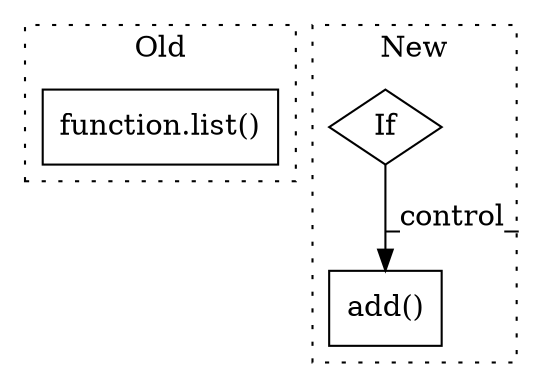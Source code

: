 digraph G {
subgraph cluster0 {
1 [label="function.list()" a="75" s="13091,13120" l="5,1" shape="box"];
label = "Old";
style="dotted";
}
subgraph cluster1 {
2 [label="add()" a="75" s="14034,14074" l="17,1" shape="box"];
3 [label="If" a="96" s="13868" l="3" shape="diamond"];
label = "New";
style="dotted";
}
3 -> 2 [label="_control_"];
}